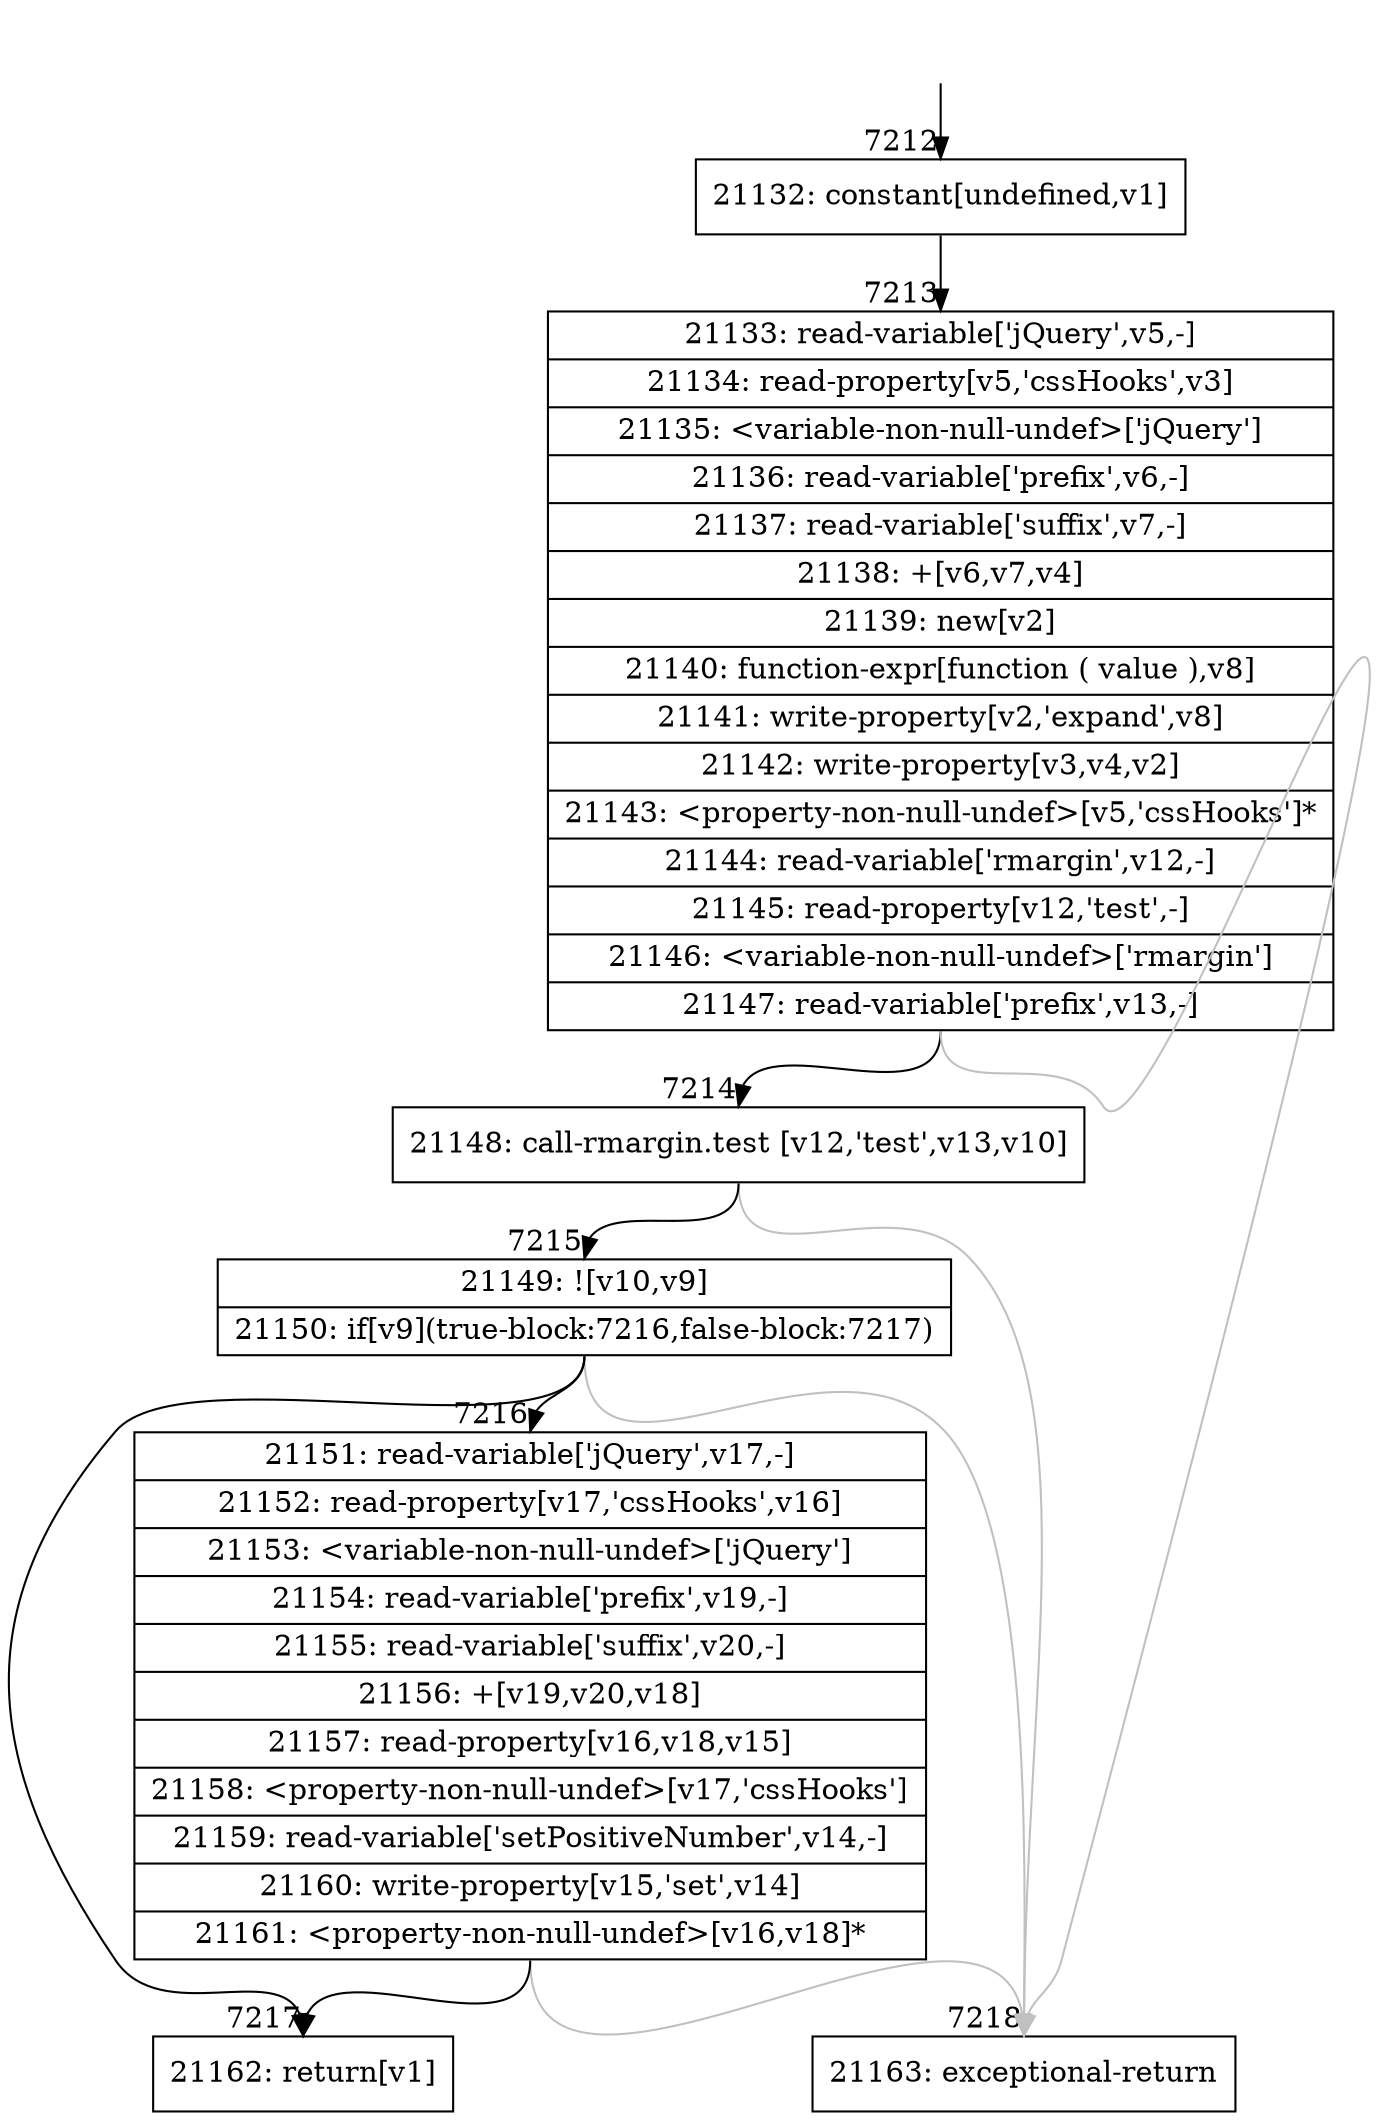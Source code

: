 digraph {
rankdir="TD"
BB_entry451[shape=none,label=""];
BB_entry451 -> BB7212 [tailport=s, headport=n, headlabel="    7212"]
BB7212 [shape=record label="{21132: constant[undefined,v1]}" ] 
BB7212 -> BB7213 [tailport=s, headport=n, headlabel="      7213"]
BB7213 [shape=record label="{21133: read-variable['jQuery',v5,-]|21134: read-property[v5,'cssHooks',v3]|21135: \<variable-non-null-undef\>['jQuery']|21136: read-variable['prefix',v6,-]|21137: read-variable['suffix',v7,-]|21138: +[v6,v7,v4]|21139: new[v2]|21140: function-expr[function ( value ),v8]|21141: write-property[v2,'expand',v8]|21142: write-property[v3,v4,v2]|21143: \<property-non-null-undef\>[v5,'cssHooks']*|21144: read-variable['rmargin',v12,-]|21145: read-property[v12,'test',-]|21146: \<variable-non-null-undef\>['rmargin']|21147: read-variable['prefix',v13,-]}" ] 
BB7213 -> BB7214 [tailport=s, headport=n, headlabel="      7214"]
BB7213 -> BB7218 [tailport=s, headport=n, color=gray, headlabel="      7218"]
BB7214 [shape=record label="{21148: call-rmargin.test [v12,'test',v13,v10]}" ] 
BB7214 -> BB7215 [tailport=s, headport=n, headlabel="      7215"]
BB7214 -> BB7218 [tailport=s, headport=n, color=gray]
BB7215 [shape=record label="{21149: ![v10,v9]|21150: if[v9](true-block:7216,false-block:7217)}" ] 
BB7215 -> BB7216 [tailport=s, headport=n, headlabel="      7216"]
BB7215 -> BB7217 [tailport=s, headport=n, headlabel="      7217"]
BB7215 -> BB7218 [tailport=s, headport=n, color=gray]
BB7216 [shape=record label="{21151: read-variable['jQuery',v17,-]|21152: read-property[v17,'cssHooks',v16]|21153: \<variable-non-null-undef\>['jQuery']|21154: read-variable['prefix',v19,-]|21155: read-variable['suffix',v20,-]|21156: +[v19,v20,v18]|21157: read-property[v16,v18,v15]|21158: \<property-non-null-undef\>[v17,'cssHooks']|21159: read-variable['setPositiveNumber',v14,-]|21160: write-property[v15,'set',v14]|21161: \<property-non-null-undef\>[v16,v18]*}" ] 
BB7216 -> BB7217 [tailport=s, headport=n]
BB7216 -> BB7218 [tailport=s, headport=n, color=gray]
BB7217 [shape=record label="{21162: return[v1]}" ] 
BB7218 [shape=record label="{21163: exceptional-return}" ] 
//#$~ 7293
}
